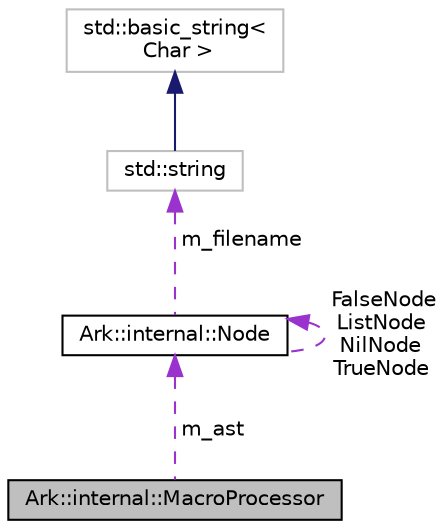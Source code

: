 digraph "Ark::internal::MacroProcessor"
{
 // INTERACTIVE_SVG=YES
 // LATEX_PDF_SIZE
  edge [fontname="Helvetica",fontsize="10",labelfontname="Helvetica",labelfontsize="10"];
  node [fontname="Helvetica",fontsize="10",shape=record];
  Node1 [label="Ark::internal::MacroProcessor",height=0.2,width=0.4,color="black", fillcolor="grey75", style="filled", fontcolor="black",tooltip="The class handling the macros definitions and calls, given an AST."];
  Node2 -> Node1 [dir="back",color="darkorchid3",fontsize="10",style="dashed",label=" m_ast" ,fontname="Helvetica"];
  Node2 [label="Ark::internal::Node",height=0.2,width=0.4,color="black", fillcolor="white", style="filled",URL="$dc/d9e/classArk_1_1internal_1_1Node.html",tooltip="A node of an Abstract Syntax Tree for ArkScript."];
  Node2 -> Node2 [dir="back",color="darkorchid3",fontsize="10",style="dashed",label=" FalseNode\nListNode\nNilNode\nTrueNode" ,fontname="Helvetica"];
  Node3 -> Node2 [dir="back",color="darkorchid3",fontsize="10",style="dashed",label=" m_filename" ,fontname="Helvetica"];
  Node3 [label="std::string",height=0.2,width=0.4,color="grey75", fillcolor="white", style="filled",tooltip=" "];
  Node4 -> Node3 [dir="back",color="midnightblue",fontsize="10",style="solid",fontname="Helvetica"];
  Node4 [label="std::basic_string\<\l Char \>",height=0.2,width=0.4,color="grey75", fillcolor="white", style="filled",tooltip=" "];
}
